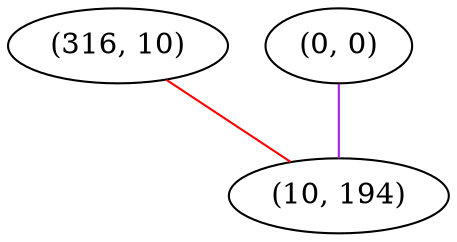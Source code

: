 graph "" {
"(316, 10)";
"(0, 0)";
"(10, 194)";
"(316, 10)" -- "(10, 194)"  [color=red, key=0, weight=1];
"(0, 0)" -- "(10, 194)"  [color=purple, key=0, weight=4];
}
